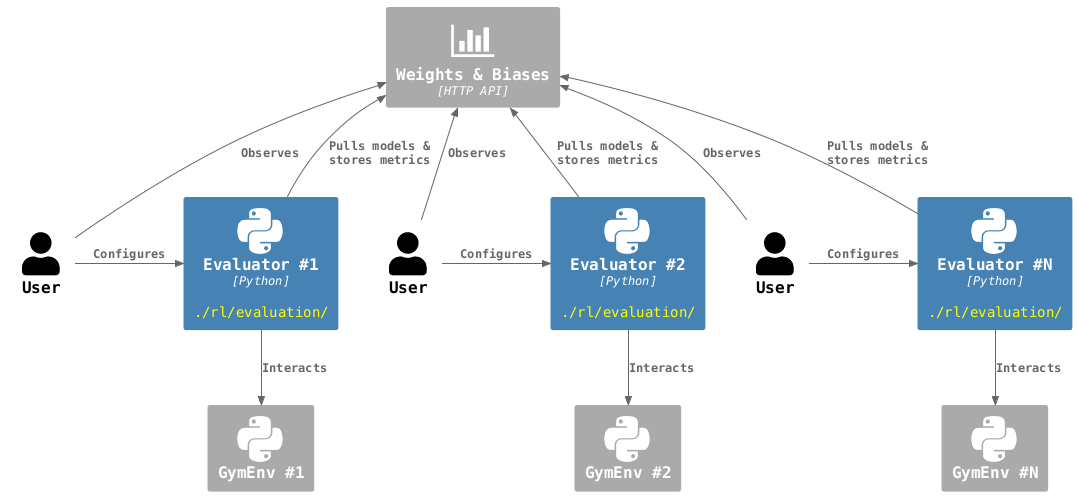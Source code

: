@startuml "rl-eval-auto"

!include <C4/C4_Container>
!include <tupadr3/devicons2/cplusplus>
!include <tupadr3/devicons2/python>
!include <tupadr3/font-awesome/bar_chart>

skinparam DefaultFontName monospaced
<style>
note {  MaximumWidth 500 }
</style>

' Used in place of " " where line wrapping is undesired
!$nbsp = "<U+00A0>"

HIDE_STEREOTYPE()
' LAYOUT_LEFT_RIGHT()

' Prevent confusing text color in legend by setting it to the default color
!$LEGEND_DARK_COLOR=$ELEMENT_FONT_COLOR
!$LEGEND_LIGHT_COLOR=$ELEMENT_FONT_COLOR

UpdateElementStyle(person, $bgColor="white", $borderColor="white", $fontColor="black")

AddElementTag("local", $bgColor="SteelBlue", $borderColor="SteelBlue", $legendText="local component")
AddElementTag("ext", $bgColor="#aaa", $borderColor="#aaa", $legendText="external component")

AddRelTag("async", $textColor="#1400c9", $lineColor="#1400c9", $lineThickness="1", $lineStyle="dashed", $legendText="-")


''''''''''''''''''''''''''''''''''''''''''''''''''''''''''''''''''''''''''''''''
''''''''''''''''''''''''''''''''''''''''''''''''''''''''''''''''''''''''''''''''

' Replace $search with $repl within $txt
!function $replace($txt, $search, $repl)
  !$replaced = ""
  !while %strpos($txt, $search) >= 0
    !$position = %strpos($txt, $search)
    !$replaced = $replaced + %substr($txt, 0, $position) + $repl
    !$txt = %substr($txt, $position + %strlen($search))
  !endwhile
  !return $replaced + $txt
!endfunction

' Allows to define a string in multiple lines, replacing "\n"
' with actual newlines (note: all literal newlines must be escaped)
!function $str($txt)
  !return $replace($txt, "\n", %newline())
!endfunction

!function $oneline($txt)
  !return $replace($txt, " ", $nbsp)
!endfunction

!function $loc($dir)
  !return "<color:yellow>" + $dir + "</color>"
!endfunction

!function $desc($txt)
  !return "<i><font:Arial><size:10>" + $txt + "</size></font></i>"
!endfunction

!function $desc2($txt, $dir)
  !return $desc($txt) + "\n\n" + $loc($dir)
!endfunction

''''''''''''''''''''''''''''''''''''''''''''''''''''''''''''''''''''''''''''''''
''''''''''''''''''''''''''''''''''''''''''''''''''''''''''''''''''''''''''''''''
''' MAIN
''''''''''''''''''''''''''''''''''''''''''''''''''''''''''''''''''''''''''''''''
''''''''''''''''''''''''''''''''''''''''''''''''''''''''''''''''''''''''''''''''

Person(User1, "User")
Person(User2, "User")
Person(UserN, "User")
Container(wandb, "Weights & Biases", "HTTP API", $sprite="bar_chart", $tags="ext")
Container(GymEnv1, "GymEnv #1", $sprite="python", $tags="ext")
Container(Evaluator1, "Evaluator #1", "Python", $loc("./rl/evaluation/"), $sprite="python", $tags="local")
Container(GymEnv2, "GymEnv #2", $sprite="python", $tags="ext")
Container(Evaluator2, "Evaluator #2", "Python", $loc("./rl/evaluation/"), $sprite="python", $tags="local")
Container(GymEnvN, "GymEnv #N", $sprite="python", $tags="ext")
Container(EvaluatorN, "Evaluator #N", "Python", $loc("./rl/evaluation/"), $sprite="python", $tags="local")

Rel_R(User1, Evaluator1, "Configures")
Rel_U(User1, wandb, "Observes")
Rel_U(Evaluator1, wandb, "Pulls models &\nstores metrics")
Rel(Evaluator1, GymEnv1, "Interacts")
Rel_R(User2, Evaluator2, "Configures")
Rel_U(User2, wandb, "Observes")
Rel_U(Evaluator2, wandb, "Pulls models &\nstores metrics")
Rel(Evaluator2, GymEnv2, "Interacts")
Rel_R(UserN, EvaluatorN, "Configures")
Rel_U(UserN, wandb, "Observes")
Rel_U(EvaluatorN, wandb, "Pulls models &\nstores metrics")
Rel(EvaluatorN, GymEnvN, "Interacts")

@enduml
